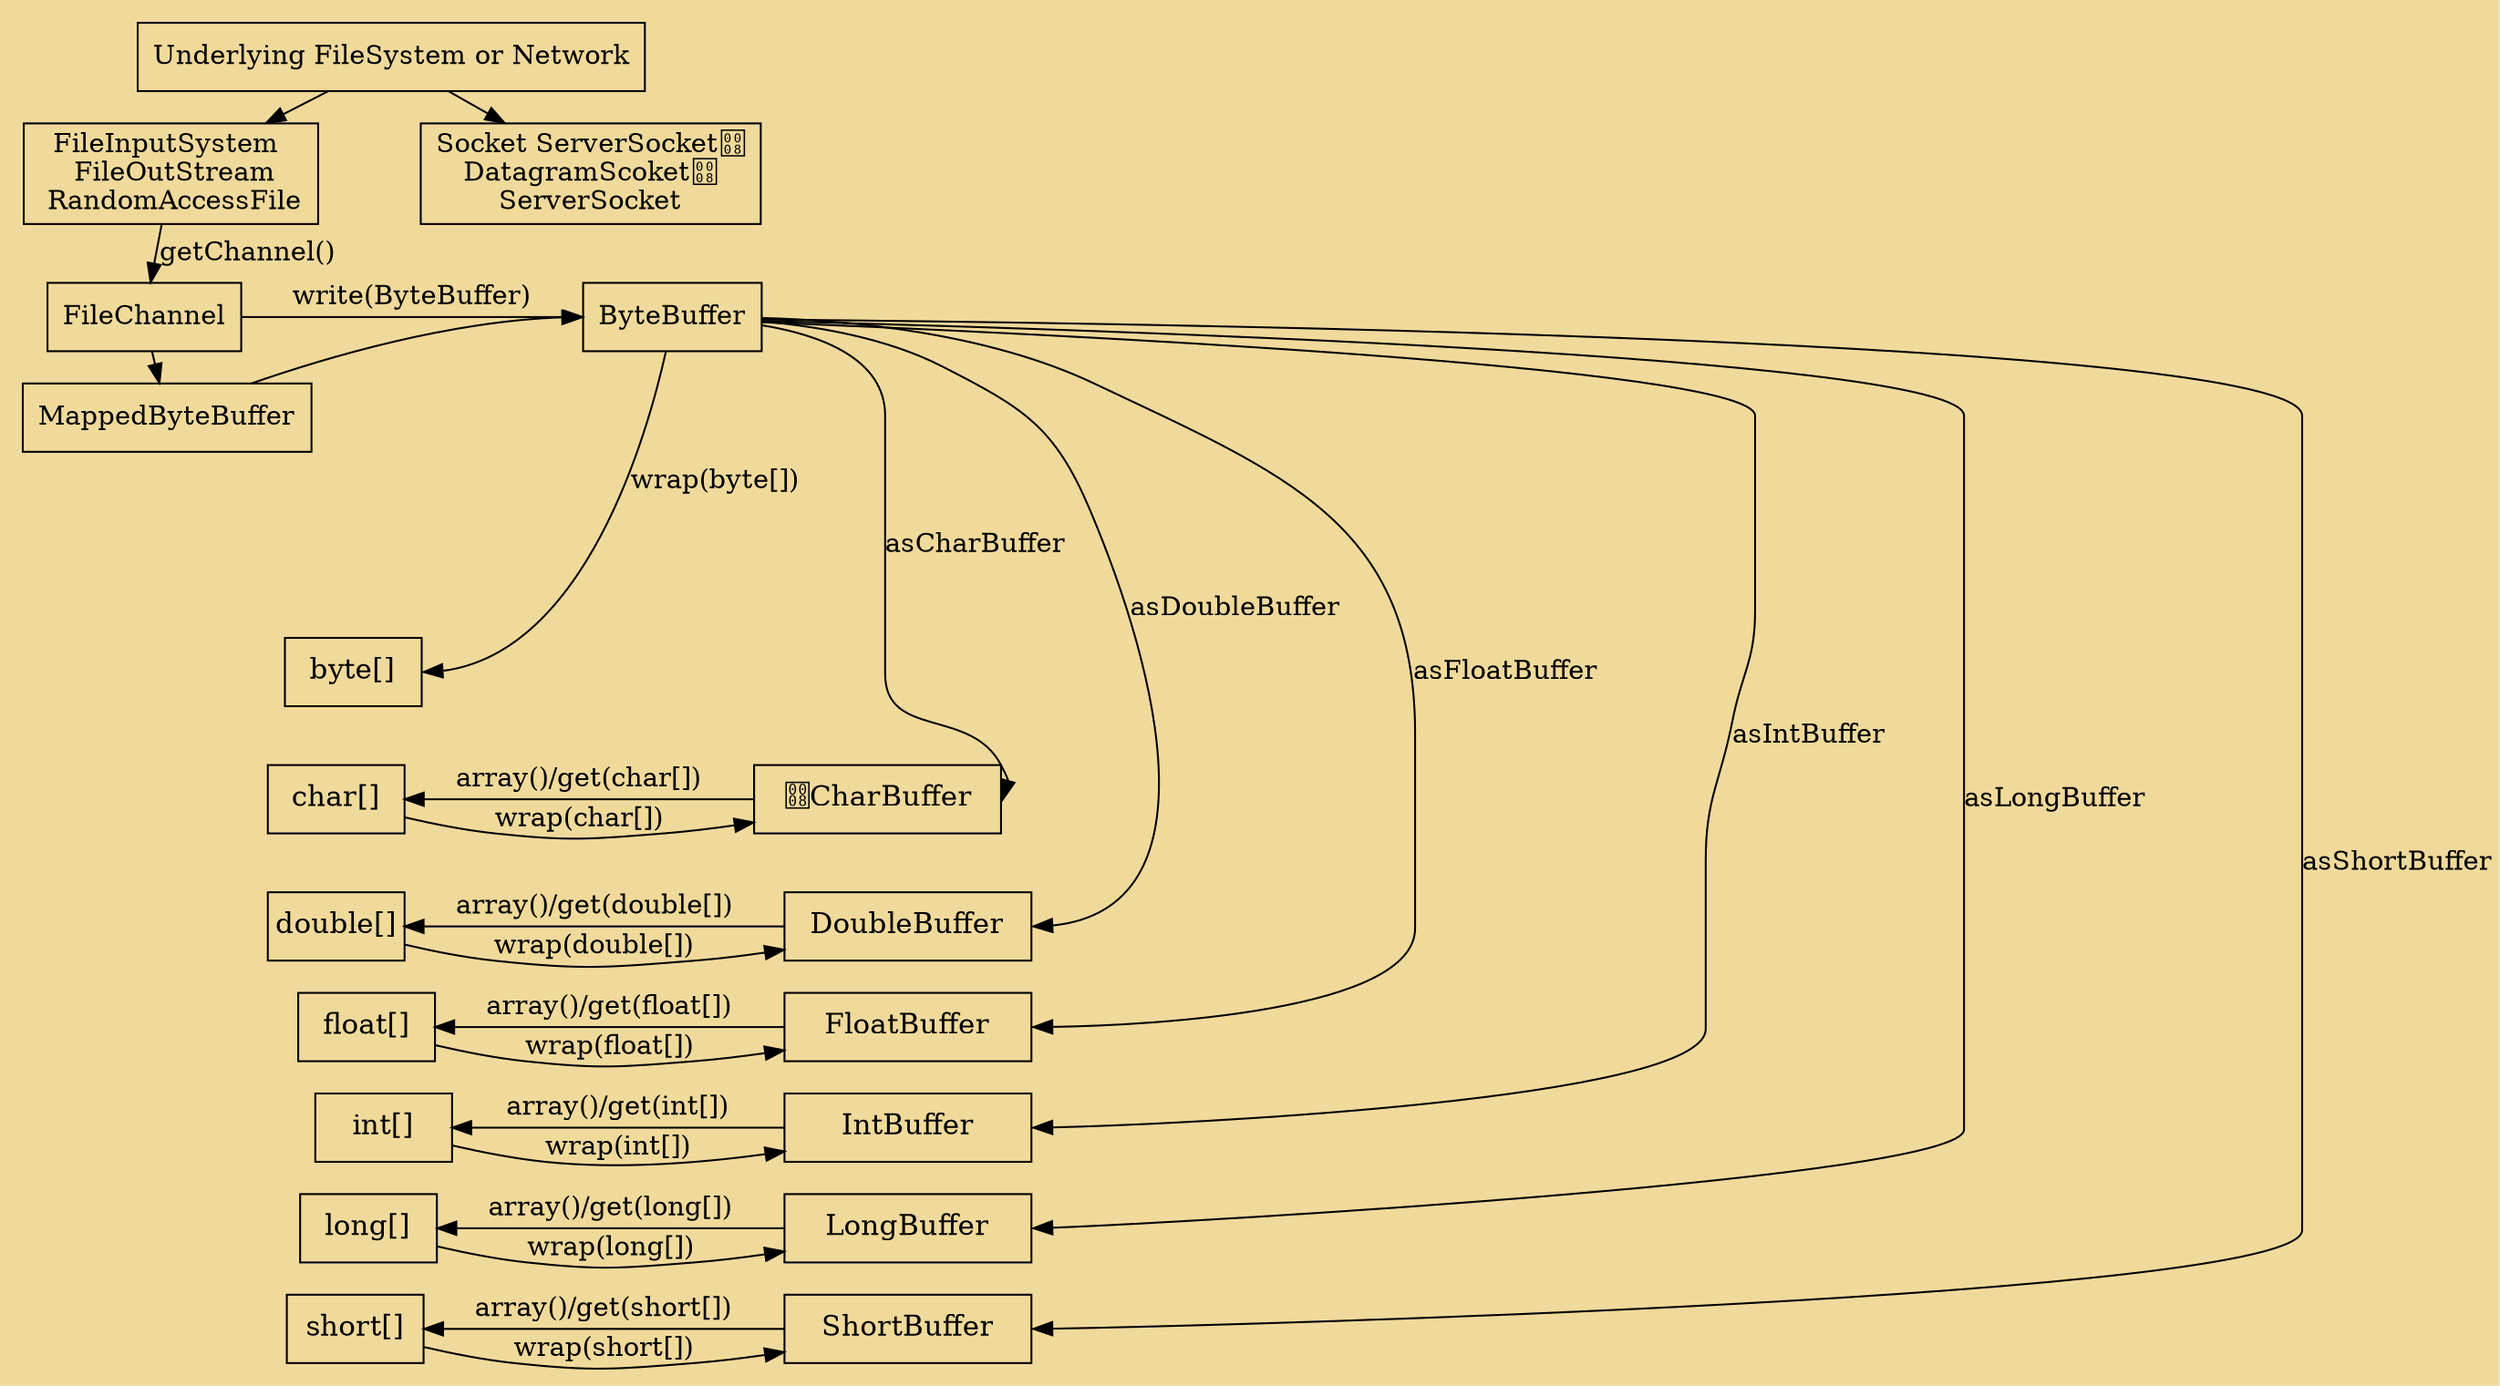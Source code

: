 digraph Buffer {
    bgcolor="#f0da9b"
    node[shape=none]
    compound=true;
    nodesep=0.75
    ranksep=0.15
    fontsize=20
    rankdir=FB


    margin=0
    subgraph cluster_FF{
    style=invis;
    node[shape=box]
    FIS[label="FileInputSystem \n FileOutStream\n RandomAccessFile"]
    UFSN[label="Underlying FileSystem or Network"]
    Socket[label="Socket ServerSocket\nDatagramScoket\nServerSocket"]
    FileChannel[label="FileChannel"]
    ByteBuffer[label="ByteBuffer"]
    MBB[label="MappedByteBuffer"]
    {rank=same;Socket,FIS}
    UFSN -> {FIS,Socket}
    FIS -> FileChannel:head[label="getChannel()"]
    {rank=same;ByteBuffer,FileChannel}
    FileChannel -> ByteBuffer:head[label="write(ByteBuffer)"]

    FileChannel -> MBB:head
    MBB -> ByteBuffer:w
  }

  subgraph cluster_Buffer{
  style=invis;
  //nodesep=0.15
  //rankdir="LR"
    {
      node[shape=box,fixedsize=true,width=1,height=0.5,fontsize=15]
      null1[label=""][style=invis]


      byte[label="byte[]"]
      null1 -> byte[style=invis]
      //ByteBuffer ->byte:head
      //byte -> ByteBuffer[label="array()"]
      char[label="char[]" ]
      double[label="double[]"]
      float[label="float[]"]
      int[label="int[]"]
      long[label="long[]"]
      short[label="short[]"]
      MBB -> null1[style=invis]
      ByteBuffer -> null1:w[style=invis]
      byte -> char -> double -> float -> int -> long -> short[style=invis]
      //{rank=same;null1,byte}
      ByteBuffer -> byte:e[label="wrap(byte[])"]

    }
    {
      //创建xxxBuffer序列和xx[]对齐
      node[shape=box,fixedsize=true,width=1.8,height=0.5,fontsize=15]
      CharBuffer[label="CharBuffer"]
      DoubleBuffer[label="DoubleBuffer"]
      FloatBuffer[label="FloatBuffer"]
      IntBuffer[label="IntBuffer"]
      LongBuffer[label="LongBuffer"]
      ShortBuffer[label="ShortBuffer"]
    }
    {
      null2[label=""][style=invis]
      {rank=same;byte,null2}
        byte -> null2[style=invis]
        null2->CharBuffer->DoubleBuffer->FloatBuffer->IntBuffer
        ->LongBuffer->ShortBuffer[style=invis]
      //wrap()方法
      byte -> null2[style=invis]
      {rank=same;char,CharBuffer}
      char -> CharBuffer[label="wrap(char[])"]
      CharBuffer ->char[label="array()/get(char[])"]
      {rank=same;double,DoubleBuffer}
      double -> DoubleBuffer[label="wrap(double[])"]
      DoubleBuffer ->double[label="array()/get(double[])"]
      {rank=same;float,FloatBuffer}
      float -> FloatBuffer[label="wrap(float[])"]
      FloatBuffer ->float[label="array()/get(float[])"]
      {rank=same;int,IntBuffer}
      int -> IntBuffer[label="wrap(int[])"]
      IntBuffer ->int[label="array()/get(int[])"]
      {rank=same;long,LongBuffer}
      long -> LongBuffer[label="wrap(long[])"]
      LongBuffer ->long[label="array()/get(long[])"]
      {rank=same;short,ShortBuffer}
      short -> ShortBuffer[label="wrap(short[])"]
      ShortBuffer ->short[label="array()/get(short[])"]
    }
    //ByteBuffer to array
    {
      ByteBuffer -> CharBuffer:e[label="asCharBuffer"]
      ByteBuffer -> DoubleBuffer:e[label="asDoubleBuffer"]
      ByteBuffer -> IntBuffer:e[label="asIntBuffer"]
      ByteBuffer -> FloatBuffer:e[label="asFloatBuffer"]
      ByteBuffer -> LongBuffer:e[label="asLongBuffer"]
      ByteBuffer -> ShortBuffer:e[label="asShortBuffer"]

    }

  }

}
